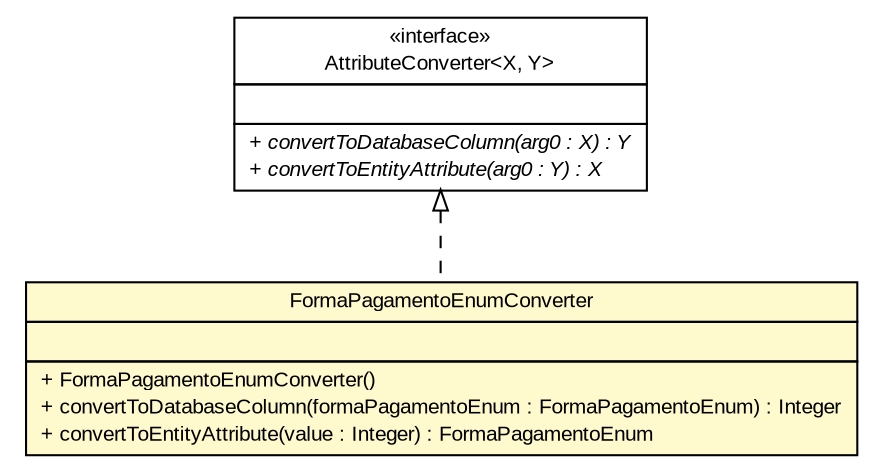 #!/usr/local/bin/dot
#
# Class diagram 
# Generated by UMLGraph version R5_6 (http://www.umlgraph.org/)
#

digraph G {
	edge [fontname="arial",fontsize=10,labelfontname="arial",labelfontsize=10];
	node [fontname="arial",fontsize=10,shape=plaintext];
	nodesep=0.25;
	ranksep=0.5;
	// br.gov.to.sefaz.arr.parametros.persistence.converter.FormaPagamentoEnumConverter
	c98613 [label=<<table title="br.gov.to.sefaz.arr.parametros.persistence.converter.FormaPagamentoEnumConverter" border="0" cellborder="1" cellspacing="0" cellpadding="2" port="p" bgcolor="lemonChiffon" href="./FormaPagamentoEnumConverter.html">
		<tr><td><table border="0" cellspacing="0" cellpadding="1">
<tr><td align="center" balign="center"> FormaPagamentoEnumConverter </td></tr>
		</table></td></tr>
		<tr><td><table border="0" cellspacing="0" cellpadding="1">
<tr><td align="left" balign="left">  </td></tr>
		</table></td></tr>
		<tr><td><table border="0" cellspacing="0" cellpadding="1">
<tr><td align="left" balign="left"> + FormaPagamentoEnumConverter() </td></tr>
<tr><td align="left" balign="left"> + convertToDatabaseColumn(formaPagamentoEnum : FormaPagamentoEnum) : Integer </td></tr>
<tr><td align="left" balign="left"> + convertToEntityAttribute(value : Integer) : FormaPagamentoEnum </td></tr>
		</table></td></tr>
		</table>>, URL="./FormaPagamentoEnumConverter.html", fontname="arial", fontcolor="black", fontsize=10.0];
	//br.gov.to.sefaz.arr.parametros.persistence.converter.FormaPagamentoEnumConverter implements javax.persistence.AttributeConverter<X, Y>
	c98716:p -> c98613:p [dir=back,arrowtail=empty,style=dashed];
	// javax.persistence.AttributeConverter<X, Y>
	c98716 [label=<<table title="javax.persistence.AttributeConverter" border="0" cellborder="1" cellspacing="0" cellpadding="2" port="p" href="http://java.sun.com/j2se/1.4.2/docs/api/javax/persistence/AttributeConverter.html">
		<tr><td><table border="0" cellspacing="0" cellpadding="1">
<tr><td align="center" balign="center"> &#171;interface&#187; </td></tr>
<tr><td align="center" balign="center"> AttributeConverter&lt;X, Y&gt; </td></tr>
		</table></td></tr>
		<tr><td><table border="0" cellspacing="0" cellpadding="1">
<tr><td align="left" balign="left">  </td></tr>
		</table></td></tr>
		<tr><td><table border="0" cellspacing="0" cellpadding="1">
<tr><td align="left" balign="left"><font face="arial italic" point-size="10.0"> + convertToDatabaseColumn(arg0 : X) : Y </font></td></tr>
<tr><td align="left" balign="left"><font face="arial italic" point-size="10.0"> + convertToEntityAttribute(arg0 : Y) : X </font></td></tr>
		</table></td></tr>
		</table>>, URL="http://java.sun.com/j2se/1.4.2/docs/api/javax/persistence/AttributeConverter.html", fontname="arial", fontcolor="black", fontsize=10.0];
}

